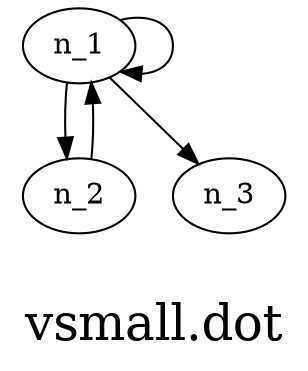 /*****
output/vsmall.dot
*****/

digraph G {
  graph [splines=true overlap=false]
  node  [shape=ellipse]
  1 [label="n_1"];
  2 [label="n_2"];
  3 [label="n_3"];
  1 -> 1;
  1 -> 2;
  1 -> 3;
  2 -> 1;
  label = "\nvsmall.dot\n";  fontsize=24;
}
